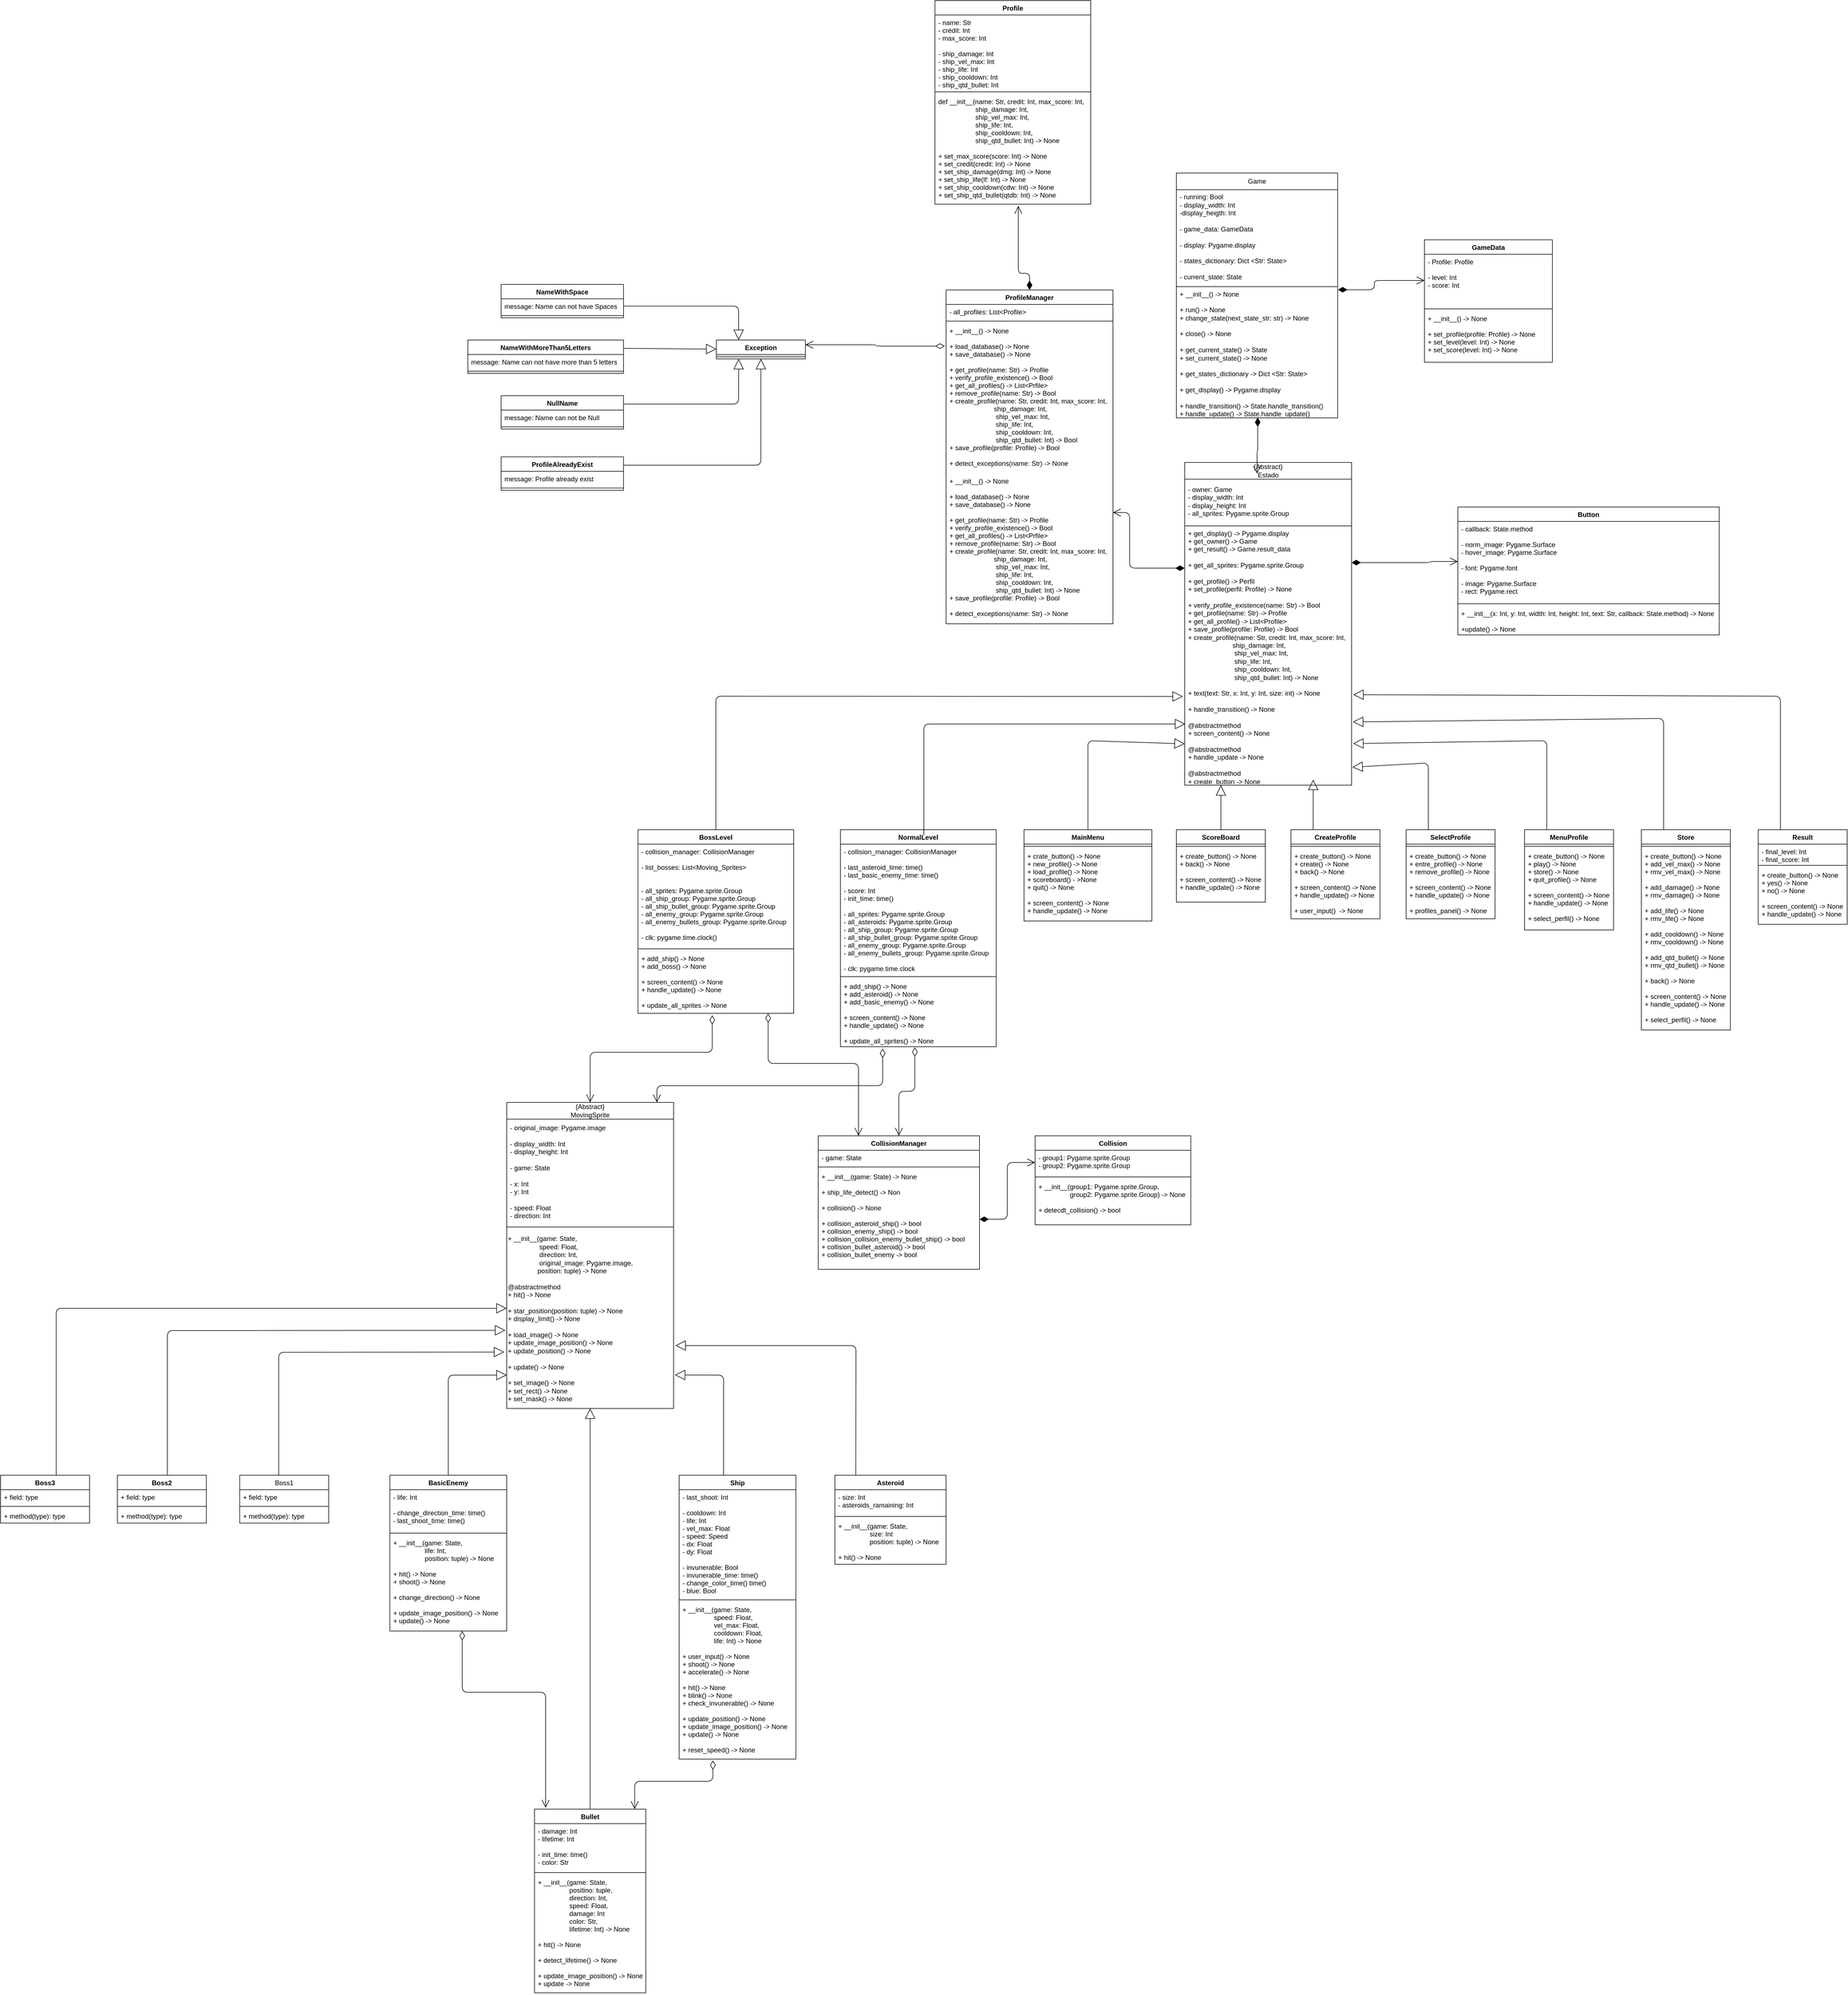 <mxfile>
    <diagram id="C5RBs43oDa-KdzZeNtuy" name="Page-1">
        <mxGraphModel dx="3932" dy="1696" grid="1" gridSize="10" guides="1" tooltips="1" connect="1" arrows="1" fold="1" page="1" pageScale="1" pageWidth="827" pageHeight="1169" math="0" shadow="0">
            <root>
                <mxCell id="WIyWlLk6GJQsqaUBKTNV-0"/>
                <mxCell id="WIyWlLk6GJQsqaUBKTNV-1" parent="WIyWlLk6GJQsqaUBKTNV-0"/>
                <mxCell id="2DEwAOAG1HW9RB5LoDHC-0" value="Game" style="swimlane;fontStyle=0;childLayout=stackLayout;horizontal=1;startSize=30;horizontalStack=0;resizeParent=1;resizeParentMax=0;resizeLast=0;collapsible=1;marginBottom=0;whiteSpace=wrap;html=1;" parent="WIyWlLk6GJQsqaUBKTNV-1" vertex="1">
                    <mxGeometry x="414" y="-540" width="290" height="440" as="geometry"/>
                </mxCell>
                <mxCell id="2DEwAOAG1HW9RB5LoDHC-1" value="- running: Bool&lt;br&gt;- display_width: Int&lt;br&gt;-display_heigth: Int&lt;br&gt;&lt;br&gt;- game_data: GameData&lt;br&gt;&lt;br&gt;- display: Pygame.display&lt;br&gt;&lt;br&gt;- states_dictionary: Dict &amp;lt;Str: State&amp;gt;&lt;br&gt;&lt;br&gt;- current_state: State" style="text;strokeColor=none;fillColor=none;align=left;verticalAlign=middle;spacingLeft=4;spacingRight=4;overflow=hidden;points=[[0,0.5],[1,0.5]];portConstraint=eastwest;rotatable=0;whiteSpace=wrap;html=1;" parent="2DEwAOAG1HW9RB5LoDHC-0" vertex="1">
                    <mxGeometry y="30" width="290" height="170" as="geometry"/>
                </mxCell>
                <mxCell id="2DEwAOAG1HW9RB5LoDHC-101" value="" style="line;strokeWidth=1;fillColor=none;align=left;verticalAlign=middle;spacingTop=-1;spacingLeft=3;spacingRight=3;rotatable=0;labelPosition=right;points=[];portConstraint=eastwest;strokeColor=inherit;" parent="2DEwAOAG1HW9RB5LoDHC-0" vertex="1">
                    <mxGeometry y="200" width="290" height="8" as="geometry"/>
                </mxCell>
                <mxCell id="2DEwAOAG1HW9RB5LoDHC-102" value="+ __init__() -&amp;gt; None&lt;br&gt;&lt;br&gt;+ run() -&amp;gt; None&lt;br&gt;+ change_state(next_state_str: str) -&amp;gt; None&lt;br&gt;&lt;br&gt;+ close() -&amp;gt; None&lt;br&gt;&lt;br&gt;+ get_current_state() -&amp;gt; State&lt;br&gt;+ set_current_state() -&amp;gt; None&lt;br&gt;&lt;br&gt;+ get_states_dictionary -&amp;gt; Dict &amp;lt;Str: State&amp;gt;&lt;br&gt;&lt;br&gt;+ get_display() -&amp;gt; Pygame.display&lt;br&gt;&lt;br&gt;+ handle_transition() -&amp;gt; State.handle_transition()&lt;br&gt;+ handle_update() -&amp;gt; State.handle_update()" style="text;strokeColor=none;fillColor=none;align=left;verticalAlign=middle;spacingLeft=4;spacingRight=4;overflow=hidden;points=[[0,0.5],[1,0.5]];portConstraint=eastwest;rotatable=0;whiteSpace=wrap;html=1;" parent="2DEwAOAG1HW9RB5LoDHC-0" vertex="1">
                    <mxGeometry y="208" width="290" height="232" as="geometry"/>
                </mxCell>
                <mxCell id="2DEwAOAG1HW9RB5LoDHC-58" value="{Abstract}&lt;br&gt;Estado" style="swimlane;fontStyle=0;childLayout=stackLayout;horizontal=1;startSize=30;horizontalStack=0;resizeParent=1;resizeParentMax=0;resizeLast=0;collapsible=1;marginBottom=0;whiteSpace=wrap;html=1;" parent="WIyWlLk6GJQsqaUBKTNV-1" vertex="1">
                    <mxGeometry x="429" y="-20" width="300" height="580" as="geometry"/>
                </mxCell>
                <mxCell id="2DEwAOAG1HW9RB5LoDHC-59" value="- owner: Game&lt;br&gt;- display_width: Int&lt;br&gt;- display_height: Int&lt;br&gt;- all_sprites: Pygame.sprite.Group" style="text;strokeColor=none;fillColor=none;align=left;verticalAlign=middle;spacingLeft=4;spacingRight=4;overflow=hidden;points=[[0,0.5],[1,0.5]];portConstraint=eastwest;rotatable=0;whiteSpace=wrap;html=1;" parent="2DEwAOAG1HW9RB5LoDHC-58" vertex="1">
                    <mxGeometry y="30" width="300" height="80" as="geometry"/>
                </mxCell>
                <mxCell id="2DEwAOAG1HW9RB5LoDHC-106" value="" style="line;strokeWidth=1;fillColor=none;align=left;verticalAlign=middle;spacingTop=-1;spacingLeft=3;spacingRight=3;rotatable=0;labelPosition=right;points=[];portConstraint=eastwest;strokeColor=inherit;" parent="2DEwAOAG1HW9RB5LoDHC-58" vertex="1">
                    <mxGeometry y="110" width="300" height="8" as="geometry"/>
                </mxCell>
                <mxCell id="2DEwAOAG1HW9RB5LoDHC-60" value="+ get_display() -&amp;gt; Pygame.display&lt;br&gt;+ get_owner() -&amp;gt; Game&lt;br&gt;+ get_result() -&amp;gt; Game.result_data&lt;br&gt;&lt;br&gt;+ get_all_sprites: Pygame.sprite.Group&lt;br&gt;&lt;br&gt;+ get_profile() -&amp;gt; Perfil&lt;br&gt;+ set_profile(perfil: Profile) -&amp;gt; None&lt;br&gt;&lt;br&gt;+ verify_profile_existence(name: Str) -&amp;gt; Bool&lt;br&gt;+ get_profile(name: Str) -&amp;gt; Profile&lt;br&gt;+ get_all_profile() -&amp;gt; List&amp;lt;Profile&amp;gt;&lt;br&gt;+ save_profile(profile: Profile) -&amp;gt; Bool&lt;br&gt;+ create_profile&lt;span style=&quot;&quot;&gt;(name: Str, credit: Int, max_score: Int,&lt;/span&gt;&lt;br style=&quot;padding: 0px; margin: 0px;&quot;&gt;&lt;span style=&quot;&quot;&gt;&amp;nbsp; &amp;nbsp; &amp;nbsp; &amp;nbsp; &amp;nbsp; &amp;nbsp; &amp;nbsp;&amp;nbsp;&amp;nbsp;&amp;nbsp;&amp;nbsp; &amp;nbsp; &amp;nbsp; &amp;nbsp; ship_damage: Int,&lt;/span&gt;&lt;br style=&quot;padding: 0px; margin: 0px;&quot;&gt;&lt;span style=&quot;&quot;&gt;&amp;nbsp;&amp;nbsp;&amp;nbsp;&amp;nbsp;&amp;nbsp;&amp;nbsp;&amp;nbsp;&amp;nbsp;&amp;nbsp;&amp;nbsp;&amp;nbsp;&amp;nbsp;&amp;nbsp;&amp;nbsp;&amp;nbsp;&amp;nbsp;&amp;nbsp;&amp;nbsp;&amp;nbsp;&amp;nbsp;&amp;nbsp;&amp;nbsp;&amp;nbsp; &amp;nbsp;ship_vel_max: Int,&lt;/span&gt;&lt;br style=&quot;padding: 0px; margin: 0px;&quot;&gt;&lt;span style=&quot;&quot;&gt;&amp;nbsp;&amp;nbsp;&amp;nbsp;&amp;nbsp;&amp;nbsp;&amp;nbsp;&amp;nbsp;&amp;nbsp;&amp;nbsp;&amp;nbsp;&amp;nbsp;&amp;nbsp;&amp;nbsp;&amp;nbsp;&amp;nbsp;&amp;nbsp;&amp;nbsp;&amp;nbsp;&amp;nbsp;&amp;nbsp;&amp;nbsp;&amp;nbsp;&amp;nbsp;&amp;nbsp; ship_life: Int,&lt;/span&gt;&lt;br style=&quot;padding: 0px; margin: 0px;&quot;&gt;&lt;span style=&quot;&quot;&gt;&amp;nbsp;&amp;nbsp;&amp;nbsp;&amp;nbsp;&amp;nbsp;&amp;nbsp;&amp;nbsp;&amp;nbsp;&amp;nbsp;&amp;nbsp;&amp;nbsp;&amp;nbsp;&amp;nbsp;&amp;nbsp;&amp;nbsp;&amp;nbsp;&amp;nbsp;&amp;nbsp;&amp;nbsp;&amp;nbsp;&amp;nbsp;&amp;nbsp;&amp;nbsp;&amp;nbsp; ship_cooldown: Int,&lt;/span&gt;&lt;br style=&quot;padding: 0px; margin: 0px;&quot;&gt;&lt;span style=&quot;&quot;&gt;&amp;nbsp;&amp;nbsp;&amp;nbsp;&amp;nbsp;&amp;nbsp;&amp;nbsp;&amp;nbsp;&amp;nbsp;&amp;nbsp;&amp;nbsp;&amp;nbsp;&amp;nbsp;&amp;nbsp;&amp;nbsp;&amp;nbsp;&amp;nbsp;&amp;nbsp;&amp;nbsp;&amp;nbsp;&amp;nbsp;&amp;nbsp;&amp;nbsp;&amp;nbsp;&amp;nbsp; ship_qtd_bullet: Int) -&amp;gt; None&lt;/span&gt;&lt;br style=&quot;padding: 0px; margin: 0px;&quot;&gt;&lt;br&gt;+ text(text: Str, x: Int, y: Int, size: int) -&amp;gt; None&lt;br&gt;&lt;br&gt;+ handle_transition() -&amp;gt; None&lt;br&gt;&lt;br&gt;@abstractmethod&lt;br&gt;+ screen_content() -&amp;gt; None&lt;br&gt;&lt;br&gt;@abstractmethod&lt;br&gt;+ handle_update -&amp;gt; None&lt;br&gt;&lt;br&gt;@abstractmethod&lt;br&gt;+ create_button -&amp;gt; None" style="text;strokeColor=none;fillColor=none;align=left;verticalAlign=middle;spacingLeft=4;spacingRight=4;overflow=hidden;points=[[0,0.5],[1,0.5]];portConstraint=eastwest;rotatable=0;whiteSpace=wrap;html=1;" parent="2DEwAOAG1HW9RB5LoDHC-58" vertex="1">
                    <mxGeometry y="118" width="300" height="462" as="geometry"/>
                </mxCell>
                <mxCell id="1" value="" style="endArrow=open;html=1;endSize=12;startArrow=diamondThin;startSize=14;startFill=1;edgeStyle=orthogonalEdgeStyle;align=left;verticalAlign=bottom;exitX=0.504;exitY=0.997;exitDx=0;exitDy=0;exitPerimeter=0;" parent="WIyWlLk6GJQsqaUBKTNV-1" source="2DEwAOAG1HW9RB5LoDHC-102" edge="1">
                    <mxGeometry x="-1" y="3" relative="1" as="geometry">
                        <mxPoint x="470" y="80" as="sourcePoint"/>
                        <mxPoint x="559" as="targetPoint"/>
                        <Array as="points">
                            <mxPoint x="560" y="-40"/>
                            <mxPoint x="559" y="-40"/>
                        </Array>
                    </mxGeometry>
                </mxCell>
                <mxCell id="2" value="Button" style="swimlane;fontStyle=1;align=center;verticalAlign=top;childLayout=stackLayout;horizontal=1;startSize=26;horizontalStack=0;resizeParent=1;resizeParentMax=0;resizeLast=0;collapsible=1;marginBottom=0;" parent="WIyWlLk6GJQsqaUBKTNV-1" vertex="1">
                    <mxGeometry x="920" y="60" width="470" height="230" as="geometry"/>
                </mxCell>
                <mxCell id="3" value="- callback: State.method&#10;&#10;- norm_image: Pygame.Surface&#10;- hover_image: Pygame.Surface&#10;&#10;- font: Pygame.font&#10;&#10;- image: Pygame.Surface&#10;- rect: Pygame.rect" style="text;strokeColor=none;fillColor=none;align=left;verticalAlign=top;spacingLeft=4;spacingRight=4;overflow=hidden;rotatable=0;points=[[0,0.5],[1,0.5]];portConstraint=eastwest;" parent="2" vertex="1">
                    <mxGeometry y="26" width="470" height="144" as="geometry"/>
                </mxCell>
                <mxCell id="4" value="" style="line;strokeWidth=1;fillColor=none;align=left;verticalAlign=middle;spacingTop=-1;spacingLeft=3;spacingRight=3;rotatable=0;labelPosition=right;points=[];portConstraint=eastwest;strokeColor=inherit;" parent="2" vertex="1">
                    <mxGeometry y="170" width="470" height="8" as="geometry"/>
                </mxCell>
                <mxCell id="5" value="+ __init__(x: Int, y: Int, width: Int, height: Int, text: Str, callback: State.method) -&gt; None&#10;&#10;+update() -&gt; None" style="text;strokeColor=none;fillColor=none;align=left;verticalAlign=top;spacingLeft=4;spacingRight=4;overflow=hidden;rotatable=0;points=[[0,0.5],[1,0.5]];portConstraint=eastwest;" parent="2" vertex="1">
                    <mxGeometry y="178" width="470" height="52" as="geometry"/>
                </mxCell>
                <mxCell id="6" value="" style="endArrow=open;html=1;endSize=12;startArrow=diamondThin;startSize=14;startFill=1;edgeStyle=orthogonalEdgeStyle;align=left;verticalAlign=bottom;" parent="WIyWlLk6GJQsqaUBKTNV-1" source="2DEwAOAG1HW9RB5LoDHC-60" target="3" edge="1">
                    <mxGeometry x="-1" y="3" relative="1" as="geometry">
                        <mxPoint x="570.16" y="-90.696" as="sourcePoint"/>
                        <mxPoint x="569" y="10.0" as="targetPoint"/>
                        <Array as="points">
                            <mxPoint x="870" y="160"/>
                            <mxPoint x="870" y="158"/>
                        </Array>
                    </mxGeometry>
                </mxCell>
                <mxCell id="7" value="Profile" style="swimlane;fontStyle=1;align=center;verticalAlign=top;childLayout=stackLayout;horizontal=1;startSize=26;horizontalStack=0;resizeParent=1;resizeParentMax=0;resizeLast=0;collapsible=1;marginBottom=0;" parent="WIyWlLk6GJQsqaUBKTNV-1" vertex="1">
                    <mxGeometry x="-20" y="-850" width="280" height="366" as="geometry"/>
                </mxCell>
                <mxCell id="8" value="- name: Str&#10;- crédit: Int&#10;- max_score: Int&#10;&#10;- ship_damage: Int&#10;- ship_vel_max: Int&#10;- ship_life: Int&#10;- ship_cooldown: Int&#10;- ship_qtd_bullet: Int" style="text;strokeColor=none;fillColor=none;align=left;verticalAlign=top;spacingLeft=4;spacingRight=4;overflow=hidden;rotatable=0;points=[[0,0.5],[1,0.5]];portConstraint=eastwest;" parent="7" vertex="1">
                    <mxGeometry y="26" width="280" height="134" as="geometry"/>
                </mxCell>
                <mxCell id="9" value="" style="line;strokeWidth=1;fillColor=none;align=left;verticalAlign=middle;spacingTop=-1;spacingLeft=3;spacingRight=3;rotatable=0;labelPosition=right;points=[];portConstraint=eastwest;strokeColor=inherit;" parent="7" vertex="1">
                    <mxGeometry y="160" width="280" height="8" as="geometry"/>
                </mxCell>
                <mxCell id="10" value="def __init__(name: Str, credit: Int, max_score: Int,&#10;                    ship_damage: Int,&#10;                    ship_vel_max: Int,&#10;                    ship_life: Int,&#10;                    ship_cooldown: Int,&#10;                    ship_qtd_bullet: Int) -&gt; None&#10;&#10;+ set_max_score(score: Int) -&gt; None&#10;+ set_credit(credit: Int) -&gt; None&#10;+ set_ship_damage(dmg: Int) -&gt; None&#10;+ set_ship_life(lf: Int) -&gt; None&#10;+ set_ship_cooldown(cdw: Int) -&gt; None&#10;+ set_ship_qtd_bullet(qtdb: Int) -&gt; None" style="text;strokeColor=none;fillColor=none;align=left;verticalAlign=top;spacingLeft=4;spacingRight=4;overflow=hidden;rotatable=0;points=[[0,0.5],[1,0.5]];portConstraint=eastwest;" parent="7" vertex="1">
                    <mxGeometry y="168" width="280" height="198" as="geometry"/>
                </mxCell>
                <mxCell id="11" value="ProfileManager" style="swimlane;fontStyle=1;align=center;verticalAlign=top;childLayout=stackLayout;horizontal=1;startSize=26;horizontalStack=0;resizeParent=1;resizeParentMax=0;resizeLast=0;collapsible=1;marginBottom=0;" parent="WIyWlLk6GJQsqaUBKTNV-1" vertex="1">
                    <mxGeometry y="-330" width="300" height="600" as="geometry"/>
                </mxCell>
                <mxCell id="12" value="- all_profiles: List&lt;Profile&gt;&#10;" style="text;strokeColor=none;fillColor=none;align=left;verticalAlign=top;spacingLeft=4;spacingRight=4;overflow=hidden;rotatable=0;points=[[0,0.5],[1,0.5]];portConstraint=eastwest;" parent="11" vertex="1">
                    <mxGeometry y="26" width="300" height="26" as="geometry"/>
                </mxCell>
                <mxCell id="13" value="" style="line;strokeWidth=1;fillColor=none;align=left;verticalAlign=middle;spacingTop=-1;spacingLeft=3;spacingRight=3;rotatable=0;labelPosition=right;points=[];portConstraint=eastwest;strokeColor=inherit;" parent="11" vertex="1">
                    <mxGeometry y="52" width="300" height="8" as="geometry"/>
                </mxCell>
                <mxCell id="14" value="+ __init__() -&gt; None&#10;&#10;+ load_database() -&gt; None&#10;+ save_database() -&gt; None&#10;&#10;+ get_profile(name: Str) -&gt; Profile&#10;+ verify_profile_existence() -&gt; Bool&#10;+ get_all_profiles() -&gt; List&lt;Prfile&gt;&#10;+ remove_profile(name: Str) -&gt; Bool&#10;+ create_profile(name: Str, credit: Int, max_score: Int,&#10;                          ship_damage: Int,&#10;                          ship_vel_max: Int,&#10;                          ship_life: Int,&#10;                          ship_cooldown: Int,&#10;                          ship_qtd_bullet: Int) -&gt; Bool&#10;+ save_profile(profile: Profile) -&gt; Bool&#10;&#10;+ detect_exceptions(name: Str) -&gt; None" style="text;strokeColor=none;fillColor=none;align=left;verticalAlign=top;spacingLeft=4;spacingRight=4;overflow=hidden;rotatable=0;points=[[0,0.5],[1,0.5]];portConstraint=eastwest;" parent="11" vertex="1">
                    <mxGeometry y="60" width="300" height="270" as="geometry"/>
                </mxCell>
                <mxCell id="162" value="+ __init__() -&gt; None&#10;&#10;+ load_database() -&gt; None&#10;+ save_database() -&gt; None&#10;&#10;+ get_profile(name: Str) -&gt; Profile&#10;+ verify_profile_existence() -&gt; Bool&#10;+ get_all_profiles() -&gt; List&lt;Prfile&gt;&#10;+ remove_profile(name: Str) -&gt; Bool&#10;+ create_profile(name: Str, credit: Int, max_score: Int,&#10;                          ship_damage: Int,&#10;                          ship_vel_max: Int,&#10;                          ship_life: Int,&#10;                          ship_cooldown: Int,&#10;                          ship_qtd_bullet: Int) -&gt; None&#10;+ save_profile(profile: Profile) -&gt; Bool&#10;&#10;+ detect_exceptions(name: Str) -&gt; None" style="text;strokeColor=none;fillColor=none;align=left;verticalAlign=top;spacingLeft=4;spacingRight=4;overflow=hidden;rotatable=0;points=[[0,0.5],[1,0.5]];portConstraint=eastwest;" vertex="1" parent="11">
                    <mxGeometry y="330" width="300" height="270" as="geometry"/>
                </mxCell>
                <mxCell id="15" value="" style="endArrow=open;html=1;endSize=12;startArrow=diamondThin;startSize=14;startFill=1;edgeStyle=orthogonalEdgeStyle;align=left;verticalAlign=bottom;" parent="WIyWlLk6GJQsqaUBKTNV-1" source="2DEwAOAG1HW9RB5LoDHC-60" target="162" edge="1">
                    <mxGeometry x="-1" y="3" relative="1" as="geometry">
                        <mxPoint x="390" y="170" as="sourcePoint"/>
                        <mxPoint x="930" y="168.0" as="targetPoint"/>
                        <Array as="points">
                            <mxPoint x="330" y="170"/>
                            <mxPoint x="330" y="70"/>
                        </Array>
                    </mxGeometry>
                </mxCell>
                <mxCell id="16" value="" style="endArrow=open;html=1;endSize=12;startArrow=diamondThin;startSize=14;startFill=1;edgeStyle=orthogonalEdgeStyle;align=left;verticalAlign=bottom;entryX=0.535;entryY=1.015;entryDx=0;entryDy=0;exitX=0.5;exitY=0;exitDx=0;exitDy=0;entryPerimeter=0;" parent="WIyWlLk6GJQsqaUBKTNV-1" source="11" target="10" edge="1">
                    <mxGeometry x="-1" y="3" relative="1" as="geometry">
                        <mxPoint x="439" y="180.091" as="sourcePoint"/>
                        <mxPoint x="280" y="180" as="targetPoint"/>
                        <Array as="points">
                            <mxPoint x="150" y="-360"/>
                            <mxPoint x="130" y="-360"/>
                        </Array>
                    </mxGeometry>
                </mxCell>
                <mxCell id="17" value="MainMenu" style="swimlane;fontStyle=1;align=center;verticalAlign=top;childLayout=stackLayout;horizontal=1;startSize=26;horizontalStack=0;resizeParent=1;resizeParentMax=0;resizeLast=0;collapsible=1;marginBottom=0;" parent="WIyWlLk6GJQsqaUBKTNV-1" vertex="1">
                    <mxGeometry x="140" y="640" width="230" height="164" as="geometry"/>
                </mxCell>
                <mxCell id="19" value="" style="line;strokeWidth=1;fillColor=none;align=left;verticalAlign=middle;spacingTop=-1;spacingLeft=3;spacingRight=3;rotatable=0;labelPosition=right;points=[];portConstraint=eastwest;strokeColor=inherit;" parent="17" vertex="1">
                    <mxGeometry y="26" width="230" height="8" as="geometry"/>
                </mxCell>
                <mxCell id="20" value="+ crate_button() -&gt; None&#10;+ new_profile() -&gt; None&#10;+ load_profile() -&gt; None&#10;+ scoreboard() - &gt;None&#10;+ quit() -&gt; None&#10;&#10;+ screen_content() -&gt; None&#10;+ handle_update() -&gt; None" style="text;strokeColor=none;fillColor=none;align=left;verticalAlign=top;spacingLeft=4;spacingRight=4;overflow=hidden;rotatable=0;points=[[0,0.5],[1,0.5]];portConstraint=eastwest;" parent="17" vertex="1">
                    <mxGeometry y="34" width="230" height="130" as="geometry"/>
                </mxCell>
                <mxCell id="21" value="ScoreBoard" style="swimlane;fontStyle=1;align=center;verticalAlign=top;childLayout=stackLayout;horizontal=1;startSize=26;horizontalStack=0;resizeParent=1;resizeParentMax=0;resizeLast=0;collapsible=1;marginBottom=0;" parent="WIyWlLk6GJQsqaUBKTNV-1" vertex="1">
                    <mxGeometry x="414" y="640" width="160" height="130" as="geometry"/>
                </mxCell>
                <mxCell id="23" value="" style="line;strokeWidth=1;fillColor=none;align=left;verticalAlign=middle;spacingTop=-1;spacingLeft=3;spacingRight=3;rotatable=0;labelPosition=right;points=[];portConstraint=eastwest;strokeColor=inherit;" parent="21" vertex="1">
                    <mxGeometry y="26" width="160" height="8" as="geometry"/>
                </mxCell>
                <mxCell id="24" value="+ create_button() -&gt; None&#10;+ back() -&gt; None&#10;&#10;+ screen_content() -&gt; None&#10;+ handle_update() -&gt; None" style="text;strokeColor=none;fillColor=none;align=left;verticalAlign=top;spacingLeft=4;spacingRight=4;overflow=hidden;rotatable=0;points=[[0,0.5],[1,0.5]];portConstraint=eastwest;" parent="21" vertex="1">
                    <mxGeometry y="34" width="160" height="96" as="geometry"/>
                </mxCell>
                <mxCell id="25" value="CreateProfile" style="swimlane;fontStyle=1;align=center;verticalAlign=top;childLayout=stackLayout;horizontal=1;startSize=26;horizontalStack=0;resizeParent=1;resizeParentMax=0;resizeLast=0;collapsible=1;marginBottom=0;" parent="WIyWlLk6GJQsqaUBKTNV-1" vertex="1">
                    <mxGeometry x="620" y="640" width="160" height="160" as="geometry"/>
                </mxCell>
                <mxCell id="27" value="" style="line;strokeWidth=1;fillColor=none;align=left;verticalAlign=middle;spacingTop=-1;spacingLeft=3;spacingRight=3;rotatable=0;labelPosition=right;points=[];portConstraint=eastwest;strokeColor=inherit;" parent="25" vertex="1">
                    <mxGeometry y="26" width="160" height="8" as="geometry"/>
                </mxCell>
                <mxCell id="28" value="+ create_button() -&gt; None&#10;+ create() -&gt; None&#10;+ back() -&gt; None&#10;&#10;+ screen_content() -&gt; None&#10;+ handle_update() -&gt; None&#10;&#10;+ user_input()  -&gt; None" style="text;strokeColor=none;fillColor=none;align=left;verticalAlign=top;spacingLeft=4;spacingRight=4;overflow=hidden;rotatable=0;points=[[0,0.5],[1,0.5]];portConstraint=eastwest;" parent="25" vertex="1">
                    <mxGeometry y="34" width="160" height="126" as="geometry"/>
                </mxCell>
                <mxCell id="29" value="SelectProfile" style="swimlane;fontStyle=1;align=center;verticalAlign=top;childLayout=stackLayout;horizontal=1;startSize=26;horizontalStack=0;resizeParent=1;resizeParentMax=0;resizeLast=0;collapsible=1;marginBottom=0;" parent="WIyWlLk6GJQsqaUBKTNV-1" vertex="1">
                    <mxGeometry x="827" y="640" width="160" height="160" as="geometry"/>
                </mxCell>
                <mxCell id="31" value="" style="line;strokeWidth=1;fillColor=none;align=left;verticalAlign=middle;spacingTop=-1;spacingLeft=3;spacingRight=3;rotatable=0;labelPosition=right;points=[];portConstraint=eastwest;strokeColor=inherit;" parent="29" vertex="1">
                    <mxGeometry y="26" width="160" height="8" as="geometry"/>
                </mxCell>
                <mxCell id="32" value="+ create_button() -&gt; None&#10;+ entre_profile() -&gt; None&#10;+ remove_profile() -&gt; None&#10;&#10;+ screen_content() -&gt; None&#10;+ handle_update() -&gt; None&#10;&#10;+ profiles_panel() -&gt; None" style="text;strokeColor=none;fillColor=none;align=left;verticalAlign=top;spacingLeft=4;spacingRight=4;overflow=hidden;rotatable=0;points=[[0,0.5],[1,0.5]];portConstraint=eastwest;" parent="29" vertex="1">
                    <mxGeometry y="34" width="160" height="126" as="geometry"/>
                </mxCell>
                <mxCell id="33" value="MenuProfile" style="swimlane;fontStyle=1;align=center;verticalAlign=top;childLayout=stackLayout;horizontal=1;startSize=26;horizontalStack=0;resizeParent=1;resizeParentMax=0;resizeLast=0;collapsible=1;marginBottom=0;" parent="WIyWlLk6GJQsqaUBKTNV-1" vertex="1">
                    <mxGeometry x="1040" y="640" width="160" height="180" as="geometry"/>
                </mxCell>
                <mxCell id="34" value="" style="line;strokeWidth=1;fillColor=none;align=left;verticalAlign=middle;spacingTop=-1;spacingLeft=3;spacingRight=3;rotatable=0;labelPosition=right;points=[];portConstraint=eastwest;strokeColor=inherit;" parent="33" vertex="1">
                    <mxGeometry y="26" width="160" height="8" as="geometry"/>
                </mxCell>
                <mxCell id="35" value="+ create_button() -&gt; None&#10;+ play() -&gt; None&#10;+ store() -&gt; None&#10;+ quit_profile() -&gt; None&#10;&#10;+ screen_content() -&gt; None&#10;+ handle_update() -&gt; None&#10;&#10;+ select_perfil() -&gt; None" style="text;strokeColor=none;fillColor=none;align=left;verticalAlign=top;spacingLeft=4;spacingRight=4;overflow=hidden;rotatable=0;points=[[0,0.5],[1,0.5]];portConstraint=eastwest;" parent="33" vertex="1">
                    <mxGeometry y="34" width="160" height="146" as="geometry"/>
                </mxCell>
                <mxCell id="36" value="GameData" style="swimlane;fontStyle=1;align=center;verticalAlign=top;childLayout=stackLayout;horizontal=1;startSize=26;horizontalStack=0;resizeParent=1;resizeParentMax=0;resizeLast=0;collapsible=1;marginBottom=0;" parent="WIyWlLk6GJQsqaUBKTNV-1" vertex="1">
                    <mxGeometry x="860" y="-420" width="230" height="220" as="geometry"/>
                </mxCell>
                <mxCell id="37" value="- Profile: Profile&#10;&#10;- level: Int&#10;- score: Int&#10;" style="text;strokeColor=none;fillColor=none;align=left;verticalAlign=top;spacingLeft=4;spacingRight=4;overflow=hidden;rotatable=0;points=[[0,0.5],[1,0.5]];portConstraint=eastwest;" parent="36" vertex="1">
                    <mxGeometry y="26" width="230" height="94" as="geometry"/>
                </mxCell>
                <mxCell id="38" value="" style="line;strokeWidth=1;fillColor=none;align=left;verticalAlign=middle;spacingTop=-1;spacingLeft=3;spacingRight=3;rotatable=0;labelPosition=right;points=[];portConstraint=eastwest;strokeColor=inherit;" parent="36" vertex="1">
                    <mxGeometry y="120" width="230" height="8" as="geometry"/>
                </mxCell>
                <mxCell id="39" value="+ __init__() -&gt; None&#10;&#10;+ set_profile(profile: Profile) -&gt; None&#10;+ set_level(level: Int) -&gt; None&#10;+ set_score(level: Int) -&gt; None" style="text;strokeColor=none;fillColor=none;align=left;verticalAlign=top;spacingLeft=4;spacingRight=4;overflow=hidden;rotatable=0;points=[[0,0.5],[1,0.5]];portConstraint=eastwest;" parent="36" vertex="1">
                    <mxGeometry y="128" width="230" height="92" as="geometry"/>
                </mxCell>
                <mxCell id="40" value="" style="endArrow=open;html=1;endSize=12;startArrow=diamondThin;startSize=14;startFill=1;edgeStyle=orthogonalEdgeStyle;align=left;verticalAlign=bottom;exitX=1.002;exitY=0.007;exitDx=0;exitDy=0;exitPerimeter=0;" parent="WIyWlLk6GJQsqaUBKTNV-1" source="2DEwAOAG1HW9RB5LoDHC-102" target="37" edge="1">
                    <mxGeometry x="-1" y="3" relative="1" as="geometry">
                        <mxPoint x="720" y="-330" as="sourcePoint"/>
                        <mxPoint x="569" y="10" as="targetPoint"/>
                        <Array as="points">
                            <mxPoint x="770" y="-330"/>
                            <mxPoint x="770" y="-347"/>
                        </Array>
                    </mxGeometry>
                </mxCell>
                <mxCell id="45" value="Store" style="swimlane;fontStyle=1;align=center;verticalAlign=top;childLayout=stackLayout;horizontal=1;startSize=26;horizontalStack=0;resizeParent=1;resizeParentMax=0;resizeLast=0;collapsible=1;marginBottom=0;" parent="WIyWlLk6GJQsqaUBKTNV-1" vertex="1">
                    <mxGeometry x="1250" y="640" width="160" height="360" as="geometry"/>
                </mxCell>
                <mxCell id="46" value="" style="line;strokeWidth=1;fillColor=none;align=left;verticalAlign=middle;spacingTop=-1;spacingLeft=3;spacingRight=3;rotatable=0;labelPosition=right;points=[];portConstraint=eastwest;strokeColor=inherit;" parent="45" vertex="1">
                    <mxGeometry y="26" width="160" height="8" as="geometry"/>
                </mxCell>
                <mxCell id="47" value="+ create_button() -&gt; None&#10;+ add_vel_max() -&gt; None&#10;+ rmv_vel_max() -&gt; None&#10;&#10;+ add_damage() -&gt; None&#10;+ rmv_damage() -&gt; None&#10;&#10;+ add_life() -&gt; None&#10;+ rmv_life() -&gt; None&#10;&#10;+ add_cooldown() -&gt; None&#10;+ rmv_cooldown() -&gt; None&#10;&#10;+ add_qtd_bullet() -&gt; None&#10;+ rmv_qtd_bullet() -&gt; None&#10;&#10;+ back() -&gt; None&#10;&#10;+ screen_content() -&gt; None&#10;+ handle_update() -&gt; None&#10;&#10;+ select_perfil() -&gt; None" style="text;strokeColor=none;fillColor=none;align=left;verticalAlign=top;spacingLeft=4;spacingRight=4;overflow=hidden;rotatable=0;points=[[0,0.5],[1,0.5]];portConstraint=eastwest;" parent="45" vertex="1">
                    <mxGeometry y="34" width="160" height="326" as="geometry"/>
                </mxCell>
                <mxCell id="48" value="BossLevel" style="swimlane;fontStyle=1;align=center;verticalAlign=top;childLayout=stackLayout;horizontal=1;startSize=26;horizontalStack=0;resizeParent=1;resizeParentMax=0;resizeLast=0;collapsible=1;marginBottom=0;" parent="WIyWlLk6GJQsqaUBKTNV-1" vertex="1">
                    <mxGeometry x="-554" y="640" width="280" height="330" as="geometry"/>
                </mxCell>
                <mxCell id="49" value="- collision_manager: CollisionManager&#10;&#10;- list_bosses: List&lt;Moving_Sprites&gt;&#10;&#10;&#10;- all_sprites: Pygame.sprite.Group&#10;- all_ship_group: Pygame.sprite.Group&#10;- all_ship_bullet_group: Pygame.sprite.Group&#10;- all_enemy_group: Pygame.sprite.Group&#10;- all_enemy_bullets_group: Pygame.sprite.Group&#10;&#10;- clk: pygame.time.clock()" style="text;strokeColor=none;fillColor=none;align=left;verticalAlign=top;spacingLeft=4;spacingRight=4;overflow=hidden;rotatable=0;points=[[0,0.5],[1,0.5]];portConstraint=eastwest;" parent="48" vertex="1">
                    <mxGeometry y="26" width="280" height="184" as="geometry"/>
                </mxCell>
                <mxCell id="50" value="" style="line;strokeWidth=1;fillColor=none;align=left;verticalAlign=middle;spacingTop=-1;spacingLeft=3;spacingRight=3;rotatable=0;labelPosition=right;points=[];portConstraint=eastwest;strokeColor=inherit;" parent="48" vertex="1">
                    <mxGeometry y="210" width="280" height="8" as="geometry"/>
                </mxCell>
                <mxCell id="51" value="+ add_ship() -&gt; None&#10;+ add_boss() -&gt; None&#10;&#10;+ screen_content() -&gt; None&#10;+ handle_update() -&gt; None&#10;&#10;+ update_all_sprites -&gt; None" style="text;strokeColor=none;fillColor=none;align=left;verticalAlign=top;spacingLeft=4;spacingRight=4;overflow=hidden;rotatable=0;points=[[0,0.5],[1,0.5]];portConstraint=eastwest;" parent="48" vertex="1">
                    <mxGeometry y="218" width="280" height="112" as="geometry"/>
                </mxCell>
                <mxCell id="52" value="NormalLevel" style="swimlane;fontStyle=1;align=center;verticalAlign=top;childLayout=stackLayout;horizontal=1;startSize=26;horizontalStack=0;resizeParent=1;resizeParentMax=0;resizeLast=0;collapsible=1;marginBottom=0;" parent="WIyWlLk6GJQsqaUBKTNV-1" vertex="1">
                    <mxGeometry x="-190" y="640" width="280" height="390" as="geometry"/>
                </mxCell>
                <mxCell id="53" value="- collision_manager: CollisionManager&#10;&#10;- last_asteroid_time: time()&#10;- last_basic_enemy_time: time()&#10;&#10;- score: Int&#10;- init_time: time()&#10;&#10;- all_sprites: Pygame.sprite.Group&#10;- all_asteroids: Pygame.sprite.Group&#10;- all_ship_group: Pygame.sprite.Group&#10;- all_ship_bullet_group: Pygame.sprite.Group&#10;- all_enemy_group: Pygame.sprite.Group&#10;- all_enemy_bullets_group: Pygame.sprite.Group&#10;&#10;- clk: pygame.time.clock" style="text;strokeColor=none;fillColor=none;align=left;verticalAlign=top;spacingLeft=4;spacingRight=4;overflow=hidden;rotatable=0;points=[[0,0.5],[1,0.5]];portConstraint=eastwest;" parent="52" vertex="1">
                    <mxGeometry y="26" width="280" height="234" as="geometry"/>
                </mxCell>
                <mxCell id="54" value="" style="line;strokeWidth=1;fillColor=none;align=left;verticalAlign=middle;spacingTop=-1;spacingLeft=3;spacingRight=3;rotatable=0;labelPosition=right;points=[];portConstraint=eastwest;strokeColor=inherit;" parent="52" vertex="1">
                    <mxGeometry y="260" width="280" height="8" as="geometry"/>
                </mxCell>
                <mxCell id="55" value="+ add_ship() -&gt; None&#10;+ add_asteroid() -&gt; None&#10;+ add_basic_enemy() -&gt; None&#10;&#10;+ screen_content() -&gt; None&#10;+ handle_update() -&gt; None&#10;&#10;+ update_all_sprites() -&gt; None" style="text;strokeColor=none;fillColor=none;align=left;verticalAlign=top;spacingLeft=4;spacingRight=4;overflow=hidden;rotatable=0;points=[[0,0.5],[1,0.5]];portConstraint=eastwest;" parent="52" vertex="1">
                    <mxGeometry y="268" width="280" height="122" as="geometry"/>
                </mxCell>
                <mxCell id="56" value="Result" style="swimlane;fontStyle=1;align=center;verticalAlign=top;childLayout=stackLayout;horizontal=1;startSize=26;horizontalStack=0;resizeParent=1;resizeParentMax=0;resizeLast=0;collapsible=1;marginBottom=0;" parent="WIyWlLk6GJQsqaUBKTNV-1" vertex="1">
                    <mxGeometry x="1460" y="640" width="160" height="170" as="geometry"/>
                </mxCell>
                <mxCell id="57" value="- final_level: Int&#10;- final_score: Int" style="text;strokeColor=none;fillColor=none;align=left;verticalAlign=top;spacingLeft=4;spacingRight=4;overflow=hidden;rotatable=0;points=[[0,0.5],[1,0.5]];portConstraint=eastwest;" parent="56" vertex="1">
                    <mxGeometry y="26" width="160" height="34" as="geometry"/>
                </mxCell>
                <mxCell id="58" value="" style="line;strokeWidth=1;fillColor=none;align=left;verticalAlign=middle;spacingTop=-1;spacingLeft=3;spacingRight=3;rotatable=0;labelPosition=right;points=[];portConstraint=eastwest;strokeColor=inherit;" parent="56" vertex="1">
                    <mxGeometry y="60" width="160" height="8" as="geometry"/>
                </mxCell>
                <mxCell id="59" value="+ create_button() -&gt; None&#10;+ yes() -&gt; None&#10;+ no() -&gt; None&#10;&#10;+ screen_content() -&gt; None&#10;+ handle_update() -&gt; None" style="text;strokeColor=none;fillColor=none;align=left;verticalAlign=top;spacingLeft=4;spacingRight=4;overflow=hidden;rotatable=0;points=[[0,0.5],[1,0.5]];portConstraint=eastwest;" parent="56" vertex="1">
                    <mxGeometry y="68" width="160" height="102" as="geometry"/>
                </mxCell>
                <mxCell id="60" value="" style="endArrow=block;endSize=16;endFill=0;html=1;exitX=0.5;exitY=0;exitDx=0;exitDy=0;entryX=0.217;entryY=1;entryDx=0;entryDy=0;entryPerimeter=0;" parent="WIyWlLk6GJQsqaUBKTNV-1" source="21" target="2DEwAOAG1HW9RB5LoDHC-60" edge="1">
                    <mxGeometry width="160" relative="1" as="geometry">
                        <mxPoint x="479" y="610" as="sourcePoint"/>
                        <mxPoint x="639" y="610" as="targetPoint"/>
                    </mxGeometry>
                </mxCell>
                <mxCell id="61" value="" style="endArrow=block;endSize=16;endFill=0;html=1;exitX=0.5;exitY=0;exitDx=0;exitDy=0;entryX=0.217;entryY=1;entryDx=0;entryDy=0;entryPerimeter=0;" parent="WIyWlLk6GJQsqaUBKTNV-1" edge="1">
                    <mxGeometry width="160" relative="1" as="geometry">
                        <mxPoint x="660.0" y="640" as="sourcePoint"/>
                        <mxPoint x="660.1" y="550" as="targetPoint"/>
                    </mxGeometry>
                </mxCell>
                <mxCell id="62" value="" style="endArrow=block;endSize=16;endFill=0;html=1;entryX=0;entryY=0.839;entryDx=0;entryDy=0;entryPerimeter=0;exitX=0.5;exitY=0;exitDx=0;exitDy=0;" parent="WIyWlLk6GJQsqaUBKTNV-1" source="17" target="2DEwAOAG1HW9RB5LoDHC-60" edge="1">
                    <mxGeometry width="160" relative="1" as="geometry">
                        <mxPoint x="270" y="620" as="sourcePoint"/>
                        <mxPoint x="270.1" y="550" as="targetPoint"/>
                        <Array as="points">
                            <mxPoint x="255" y="480"/>
                        </Array>
                    </mxGeometry>
                </mxCell>
                <mxCell id="63" value="" style="endArrow=block;endSize=16;endFill=0;html=1;exitX=0.25;exitY=0;exitDx=0;exitDy=0;entryX=1.005;entryY=0.93;entryDx=0;entryDy=0;entryPerimeter=0;" parent="WIyWlLk6GJQsqaUBKTNV-1" source="29" target="2DEwAOAG1HW9RB5LoDHC-60" edge="1">
                    <mxGeometry width="160" relative="1" as="geometry">
                        <mxPoint x="870" y="630" as="sourcePoint"/>
                        <mxPoint x="870.1" y="540" as="targetPoint"/>
                        <Array as="points">
                            <mxPoint x="867" y="520"/>
                        </Array>
                    </mxGeometry>
                </mxCell>
                <mxCell id="64" value="" style="endArrow=block;endSize=16;endFill=0;html=1;exitX=0.25;exitY=0;exitDx=0;exitDy=0;entryX=1.009;entryY=0.838;entryDx=0;entryDy=0;entryPerimeter=0;" parent="WIyWlLk6GJQsqaUBKTNV-1" source="33" target="2DEwAOAG1HW9RB5LoDHC-60" edge="1">
                    <mxGeometry width="160" relative="1" as="geometry">
                        <mxPoint x="1076.5" y="630.24" as="sourcePoint"/>
                        <mxPoint x="940" y="510.0" as="targetPoint"/>
                        <Array as="points">
                            <mxPoint x="1080" y="480"/>
                        </Array>
                    </mxGeometry>
                </mxCell>
                <mxCell id="65" value="" style="endArrow=block;endSize=16;endFill=0;html=1;exitX=0.25;exitY=0;exitDx=0;exitDy=0;entryX=1.008;entryY=0.754;entryDx=0;entryDy=0;entryPerimeter=0;" parent="WIyWlLk6GJQsqaUBKTNV-1" source="45" target="2DEwAOAG1HW9RB5LoDHC-60" edge="1">
                    <mxGeometry width="160" relative="1" as="geometry">
                        <mxPoint x="1298.3" y="630" as="sourcePoint"/>
                        <mxPoint x="750" y="440" as="targetPoint"/>
                        <Array as="points">
                            <mxPoint x="1290" y="440"/>
                        </Array>
                    </mxGeometry>
                </mxCell>
                <mxCell id="67" value="" style="endArrow=block;endSize=16;endFill=0;html=1;exitX=0.25;exitY=0;exitDx=0;exitDy=0;entryX=1.01;entryY=0.648;entryDx=0;entryDy=0;entryPerimeter=0;" parent="WIyWlLk6GJQsqaUBKTNV-1" source="56" target="2DEwAOAG1HW9RB5LoDHC-60" edge="1">
                    <mxGeometry width="160" relative="1" as="geometry">
                        <mxPoint x="1488.6" y="630" as="sourcePoint"/>
                        <mxPoint x="930.0" y="433.728" as="targetPoint"/>
                        <Array as="points">
                            <mxPoint x="1500" y="400"/>
                        </Array>
                    </mxGeometry>
                </mxCell>
                <mxCell id="70" value="" style="endArrow=block;endSize=16;endFill=0;html=1;exitX=0.5;exitY=0;exitDx=0;exitDy=0;" parent="WIyWlLk6GJQsqaUBKTNV-1" edge="1">
                    <mxGeometry width="160" relative="1" as="geometry">
                        <mxPoint x="-40" y="650" as="sourcePoint"/>
                        <mxPoint x="430" y="450" as="targetPoint"/>
                        <Array as="points">
                            <mxPoint x="-40" y="450"/>
                        </Array>
                    </mxGeometry>
                </mxCell>
                <mxCell id="71" value="" style="endArrow=block;endSize=16;endFill=0;html=1;exitX=0.5;exitY=0;exitDx=0;exitDy=0;entryX=-0.011;entryY=0.655;entryDx=0;entryDy=0;entryPerimeter=0;" parent="WIyWlLk6GJQsqaUBKTNV-1" source="48" target="2DEwAOAG1HW9RB5LoDHC-60" edge="1">
                    <mxGeometry width="160" relative="1" as="geometry">
                        <mxPoint x="-400" y="600" as="sourcePoint"/>
                        <mxPoint x="75" y="439" as="targetPoint"/>
                        <Array as="points">
                            <mxPoint x="-414" y="400"/>
                        </Array>
                    </mxGeometry>
                </mxCell>
                <mxCell id="76" value="CollisionManager" style="swimlane;fontStyle=1;align=center;verticalAlign=top;childLayout=stackLayout;horizontal=1;startSize=26;horizontalStack=0;resizeParent=1;resizeParentMax=0;resizeLast=0;collapsible=1;marginBottom=0;" parent="WIyWlLk6GJQsqaUBKTNV-1" vertex="1">
                    <mxGeometry x="-230" y="1190" width="290" height="240" as="geometry"/>
                </mxCell>
                <mxCell id="77" value="- game: State" style="text;strokeColor=none;fillColor=none;align=left;verticalAlign=top;spacingLeft=4;spacingRight=4;overflow=hidden;rotatable=0;points=[[0,0.5],[1,0.5]];portConstraint=eastwest;" parent="76" vertex="1">
                    <mxGeometry y="26" width="290" height="26" as="geometry"/>
                </mxCell>
                <mxCell id="78" value="" style="line;strokeWidth=1;fillColor=none;align=left;verticalAlign=middle;spacingTop=-1;spacingLeft=3;spacingRight=3;rotatable=0;labelPosition=right;points=[];portConstraint=eastwest;strokeColor=inherit;" parent="76" vertex="1">
                    <mxGeometry y="52" width="290" height="8" as="geometry"/>
                </mxCell>
                <mxCell id="79" value="+ __init__(game: State) -&gt; None&#10;&#10;+ ship_life_detect() -&gt; Non&#10;&#10;+ collision() -&gt; None&#10;&#10;+ collision_asteroid_ship() -&gt; bool&#10;+ collision_enemy_ship() -&gt; bool&#10;+ collision_collision_enemy_bullet_ship() -&gt; bool&#10;+ collision_bullet_asteroid() -&gt; bool&#10;+ collision_bullet_enemy -&gt; bool" style="text;strokeColor=none;fillColor=none;align=left;verticalAlign=top;spacingLeft=4;spacingRight=4;overflow=hidden;rotatable=0;points=[[0,0.5],[1,0.5]];portConstraint=eastwest;" parent="76" vertex="1">
                    <mxGeometry y="60" width="290" height="180" as="geometry"/>
                </mxCell>
                <mxCell id="80" value="Collision" style="swimlane;fontStyle=1;align=center;verticalAlign=top;childLayout=stackLayout;horizontal=1;startSize=26;horizontalStack=0;resizeParent=1;resizeParentMax=0;resizeLast=0;collapsible=1;marginBottom=0;" parent="WIyWlLk6GJQsqaUBKTNV-1" vertex="1">
                    <mxGeometry x="160" y="1190" width="280" height="160" as="geometry"/>
                </mxCell>
                <mxCell id="81" value="- group1: Pygame.sprite.Group&#10;- group2: Pygame.sprite.Group&#10;" style="text;strokeColor=none;fillColor=none;align=left;verticalAlign=top;spacingLeft=4;spacingRight=4;overflow=hidden;rotatable=0;points=[[0,0.5],[1,0.5]];portConstraint=eastwest;" parent="80" vertex="1">
                    <mxGeometry y="26" width="280" height="44" as="geometry"/>
                </mxCell>
                <mxCell id="82" value="" style="line;strokeWidth=1;fillColor=none;align=left;verticalAlign=middle;spacingTop=-1;spacingLeft=3;spacingRight=3;rotatable=0;labelPosition=right;points=[];portConstraint=eastwest;strokeColor=inherit;" parent="80" vertex="1">
                    <mxGeometry y="70" width="280" height="8" as="geometry"/>
                </mxCell>
                <mxCell id="83" value="+ __init__(group1: Pygame.sprite.Group,&#10;                 group2: Pygame.sprite.Group) -&gt; None&#10;&#10;+ detecdt_collision() -&gt; bool" style="text;strokeColor=none;fillColor=none;align=left;verticalAlign=top;spacingLeft=4;spacingRight=4;overflow=hidden;rotatable=0;points=[[0,0.5],[1,0.5]];portConstraint=eastwest;" parent="80" vertex="1">
                    <mxGeometry y="78" width="280" height="82" as="geometry"/>
                </mxCell>
                <mxCell id="85" value="" style="endArrow=open;html=1;endSize=12;startArrow=diamondThin;startSize=14;startFill=0;edgeStyle=orthogonalEdgeStyle;align=left;verticalAlign=bottom;exitX=0.478;exitY=1.008;exitDx=0;exitDy=0;exitPerimeter=0;" parent="WIyWlLk6GJQsqaUBKTNV-1" source="55" target="76" edge="1">
                    <mxGeometry x="-1" y="3" relative="1" as="geometry">
                        <mxPoint x="-80" y="1120" as="sourcePoint"/>
                        <mxPoint x="80" y="1120" as="targetPoint"/>
                    </mxGeometry>
                </mxCell>
                <mxCell id="86" value="" style="endArrow=open;html=1;endSize=12;startArrow=diamondThin;startSize=14;startFill=0;edgeStyle=orthogonalEdgeStyle;align=left;verticalAlign=bottom;exitX=0.836;exitY=1.002;exitDx=0;exitDy=0;exitPerimeter=0;entryX=0.25;entryY=0;entryDx=0;entryDy=0;" parent="WIyWlLk6GJQsqaUBKTNV-1" source="51" target="76" edge="1">
                    <mxGeometry x="-1" y="3" relative="1" as="geometry">
                        <mxPoint x="-291.16" y="1040.976" as="sourcePoint"/>
                        <mxPoint x="-320" y="1200" as="targetPoint"/>
                        <Array as="points">
                            <mxPoint x="-320" y="1060"/>
                            <mxPoint x="-157" y="1060"/>
                        </Array>
                    </mxGeometry>
                </mxCell>
                <mxCell id="87" value="" style="endArrow=open;html=1;endSize=12;startArrow=diamondThin;startSize=14;startFill=1;edgeStyle=orthogonalEdgeStyle;align=left;verticalAlign=bottom;exitX=1;exitY=0.5;exitDx=0;exitDy=0;entryX=0;entryY=0.5;entryDx=0;entryDy=0;" parent="WIyWlLk6GJQsqaUBKTNV-1" source="79" target="81" edge="1">
                    <mxGeometry x="-1" y="10" relative="1" as="geometry">
                        <mxPoint x="120" y="1400" as="sourcePoint"/>
                        <mxPoint x="280" y="1400" as="targetPoint"/>
                        <mxPoint as="offset"/>
                    </mxGeometry>
                </mxCell>
                <mxCell id="92" value="{Abstract}&lt;br&gt;MovingSprite" style="swimlane;fontStyle=0;childLayout=stackLayout;horizontal=1;startSize=30;horizontalStack=0;resizeParent=1;resizeParentMax=0;resizeLast=0;collapsible=1;marginBottom=0;whiteSpace=wrap;html=1;" parent="WIyWlLk6GJQsqaUBKTNV-1" vertex="1">
                    <mxGeometry x="-790" y="1130" width="300" height="550" as="geometry"/>
                </mxCell>
                <mxCell id="93" value="&lt;span style=&quot;&quot;&gt;- original_image: Pygame.image&lt;/span&gt;&lt;br style=&quot;padding: 0px; margin: 0px;&quot;&gt;&lt;br style=&quot;padding: 0px; margin: 0px;&quot;&gt;&lt;span style=&quot;&quot;&gt;- display_width: Int&lt;/span&gt;&lt;br style=&quot;padding: 0px; margin: 0px;&quot;&gt;&lt;span style=&quot;&quot;&gt;- display_height: Int&lt;/span&gt;&lt;br style=&quot;padding: 0px; margin: 0px;&quot;&gt;&lt;span style=&quot;&quot;&gt;&lt;br&gt;- game: State&lt;/span&gt;&lt;br style=&quot;padding: 0px; margin: 0px;&quot;&gt;&lt;br&gt;- x: Int&lt;br&gt;- y: Int&lt;br&gt;&lt;br style=&quot;padding: 0px; margin: 0px;&quot;&gt;&lt;span style=&quot;&quot;&gt;- speed: Float&lt;/span&gt;&lt;br style=&quot;padding: 0px; margin: 0px;&quot;&gt;&lt;span style=&quot;&quot;&gt;- direction: Int&lt;/span&gt;" style="text;strokeColor=none;fillColor=none;align=left;verticalAlign=middle;spacingLeft=4;spacingRight=4;overflow=hidden;points=[[0,0.5],[1,0.5]];portConstraint=eastwest;rotatable=0;whiteSpace=wrap;html=1;" parent="92" vertex="1">
                    <mxGeometry y="30" width="300" height="190" as="geometry"/>
                </mxCell>
                <mxCell id="94" value="" style="line;strokeWidth=1;fillColor=none;align=left;verticalAlign=middle;spacingTop=-1;spacingLeft=3;spacingRight=3;rotatable=0;labelPosition=right;points=[];portConstraint=eastwest;strokeColor=inherit;" parent="92" vertex="1">
                    <mxGeometry y="220" width="300" height="8" as="geometry"/>
                </mxCell>
                <mxCell id="96" value="&lt;span style=&quot;&quot;&gt;+ __init__(game: State,&lt;/span&gt;&lt;br style=&quot;padding: 0px; margin: 0px;&quot;&gt;&lt;span style=&quot;&quot;&gt;&amp;nbsp;&amp;nbsp;&amp;nbsp;&amp;nbsp;&amp;nbsp;&amp;nbsp;&amp;nbsp;&amp;nbsp;&amp;nbsp;&amp;nbsp;&amp;nbsp;&amp;nbsp;&amp;nbsp;&amp;nbsp;&amp;nbsp;&amp;nbsp; speed: Float,&lt;/span&gt;&lt;br style=&quot;padding: 0px; margin: 0px;&quot;&gt;&lt;span style=&quot;&quot;&gt;&amp;nbsp;&amp;nbsp;&amp;nbsp;&amp;nbsp;&amp;nbsp;&amp;nbsp;&amp;nbsp;&amp;nbsp;&amp;nbsp;&amp;nbsp;&amp;nbsp;&amp;nbsp;&amp;nbsp;&amp;nbsp;&amp;nbsp;&amp;nbsp; direction: Int,&lt;/span&gt;&lt;br style=&quot;padding: 0px; margin: 0px;&quot;&gt;&lt;span style=&quot;&quot;&gt;&amp;nbsp;&amp;nbsp;&amp;nbsp;&amp;nbsp;&amp;nbsp;&amp;nbsp;&amp;nbsp;&amp;nbsp;&amp;nbsp;&amp;nbsp;&amp;nbsp;&amp;nbsp;&amp;nbsp;&amp;nbsp;&amp;nbsp;&amp;nbsp; original_image: Pygame.image,&lt;/span&gt;&lt;br style=&quot;padding: 0px; margin: 0px;&quot;&gt;&lt;span style=&quot;&quot;&gt;&amp;nbsp;&amp;nbsp;&amp;nbsp;&amp;nbsp;&amp;nbsp;&amp;nbsp;&amp;nbsp;&amp;nbsp;&amp;nbsp;&amp;nbsp;&amp;nbsp;&amp;nbsp;&amp;nbsp;&amp;nbsp;&amp;nbsp; position: tuple) -&amp;gt; None&lt;/span&gt;&lt;br style=&quot;padding: 0px; margin: 0px;&quot;&gt;&lt;br style=&quot;padding: 0px; margin: 0px;&quot;&gt;&lt;span style=&quot;&quot;&gt;@abstractmethod&lt;br&gt;+ hit() -&amp;gt; None&lt;br&gt;&lt;br&gt;+ star_position(position: tuple) -&amp;gt; None&lt;br&gt;+ display_limit() -&amp;gt; None&lt;br&gt;&lt;br&gt;+ load_image() -&amp;gt; None&lt;br&gt;+ update_image_position() -&amp;gt; None&lt;br&gt;+ update_position() -&amp;gt; None&lt;br&gt;&lt;br&gt;+ update() -&amp;gt; None&lt;br&gt;&lt;br&gt;+ set_image() -&amp;gt; None&lt;br&gt;+ set_rect() -&amp;gt; None&lt;br&gt;+ set_mask() -&amp;gt; None&lt;br&gt;&lt;/span&gt;" style="text;html=1;strokeColor=none;fillColor=none;align=left;verticalAlign=middle;whiteSpace=wrap;rounded=0;" parent="92" vertex="1">
                    <mxGeometry y="228" width="300" height="322" as="geometry"/>
                </mxCell>
                <mxCell id="98" value="" style="endArrow=open;html=1;endSize=12;startArrow=diamondThin;startSize=14;startFill=0;edgeStyle=orthogonalEdgeStyle;align=left;verticalAlign=bottom;exitX=0.477;exitY=1.03;exitDx=0;exitDy=0;exitPerimeter=0;entryX=0.5;entryY=0;entryDx=0;entryDy=0;" parent="WIyWlLk6GJQsqaUBKTNV-1" source="51" target="92" edge="1">
                    <mxGeometry x="-1" y="3" relative="1" as="geometry">
                        <mxPoint x="-460.0" y="1160.124" as="sourcePoint"/>
                        <mxPoint x="-650" y="1100" as="targetPoint"/>
                        <Array as="points">
                            <mxPoint x="-420" y="1040"/>
                            <mxPoint x="-640" y="1040"/>
                        </Array>
                    </mxGeometry>
                </mxCell>
                <mxCell id="99" value="" style="endArrow=open;html=1;endSize=12;startArrow=diamondThin;startSize=14;startFill=0;edgeStyle=orthogonalEdgeStyle;align=left;verticalAlign=bottom;exitX=0.271;exitY=1.027;exitDx=0;exitDy=0;exitPerimeter=0;" parent="WIyWlLk6GJQsqaUBKTNV-1" source="55" target="92" edge="1">
                    <mxGeometry x="-1" y="3" relative="1" as="geometry">
                        <mxPoint x="-220.44" y="1080.0" as="sourcePoint"/>
                        <mxPoint x="-440" y="1230" as="targetPoint"/>
                        <Array as="points">
                            <mxPoint x="-114" y="1100"/>
                            <mxPoint x="-520" y="1100"/>
                        </Array>
                    </mxGeometry>
                </mxCell>
                <mxCell id="100" value="Ship" style="swimlane;fontStyle=1;align=center;verticalAlign=top;childLayout=stackLayout;horizontal=1;startSize=26;horizontalStack=0;resizeParent=1;resizeParentMax=0;resizeLast=0;collapsible=1;marginBottom=0;" parent="WIyWlLk6GJQsqaUBKTNV-1" vertex="1">
                    <mxGeometry x="-480" y="1800" width="210" height="510" as="geometry"/>
                </mxCell>
                <mxCell id="101" value="- last_shoot: Int&#10;&#10;- cooldown: Int&#10;- life: Int&#10;- vel_max: Float&#10;- speed: Speed&#10;- dx: Float&#10;- dy: Float&#10;&#10;- invunerable: Bool&#10;- invunerable_time: time()&#10;- change_color_time() time()&#10;- blue: Bool" style="text;strokeColor=none;fillColor=none;align=left;verticalAlign=top;spacingLeft=4;spacingRight=4;overflow=hidden;rotatable=0;points=[[0,0.5],[1,0.5]];portConstraint=eastwest;" parent="100" vertex="1">
                    <mxGeometry y="26" width="210" height="194" as="geometry"/>
                </mxCell>
                <mxCell id="102" value="" style="line;strokeWidth=1;fillColor=none;align=left;verticalAlign=middle;spacingTop=-1;spacingLeft=3;spacingRight=3;rotatable=0;labelPosition=right;points=[];portConstraint=eastwest;strokeColor=inherit;" parent="100" vertex="1">
                    <mxGeometry y="220" width="210" height="8" as="geometry"/>
                </mxCell>
                <mxCell id="103" value="+ __init__(game: State,&#10;                 speed: Float,&#10;                 vel_max: Float,&#10;                 cooldown: Float,&#10;                 life: Int) -&gt; None&#10;&#10;+ user_input() -&gt; None&#10;+ shoot() -&gt; None&#10;+ accelerate() -&gt; None&#10;&#10;+ hit() -&gt; None&#10;+ blink() -&gt; None&#10;+ check_invunerable() -&gt; None &#10;&#10;+ update_position() -&gt; None&#10;+ update_image_position() -&gt; None&#10;+ update() -&gt; None&#10;&#10;+ reset_speed() -&gt; None&#10;" style="text;strokeColor=none;fillColor=none;align=left;verticalAlign=top;spacingLeft=4;spacingRight=4;overflow=hidden;rotatable=0;points=[[0,0.5],[1,0.5]];portConstraint=eastwest;" parent="100" vertex="1">
                    <mxGeometry y="228" width="210" height="282" as="geometry"/>
                </mxCell>
                <mxCell id="104" value="Asteroid" style="swimlane;fontStyle=1;align=center;verticalAlign=top;childLayout=stackLayout;horizontal=1;startSize=26;horizontalStack=0;resizeParent=1;resizeParentMax=0;resizeLast=0;collapsible=1;marginBottom=0;" parent="WIyWlLk6GJQsqaUBKTNV-1" vertex="1">
                    <mxGeometry x="-200" y="1800" width="200" height="160" as="geometry"/>
                </mxCell>
                <mxCell id="105" value="- size: Int&#10;- asteroids_ramaining: Int&#10;" style="text;strokeColor=none;fillColor=none;align=left;verticalAlign=top;spacingLeft=4;spacingRight=4;overflow=hidden;rotatable=0;points=[[0,0.5],[1,0.5]];portConstraint=eastwest;" parent="104" vertex="1">
                    <mxGeometry y="26" width="200" height="44" as="geometry"/>
                </mxCell>
                <mxCell id="106" value="" style="line;strokeWidth=1;fillColor=none;align=left;verticalAlign=middle;spacingTop=-1;spacingLeft=3;spacingRight=3;rotatable=0;labelPosition=right;points=[];portConstraint=eastwest;strokeColor=inherit;" parent="104" vertex="1">
                    <mxGeometry y="70" width="200" height="8" as="geometry"/>
                </mxCell>
                <mxCell id="107" value="+ __init__(game: State,&#10;                 size: Int&#10;                 position: tuple) -&gt; None&#10;&#10;+ hit() -&gt; None" style="text;strokeColor=none;fillColor=none;align=left;verticalAlign=top;spacingLeft=4;spacingRight=4;overflow=hidden;rotatable=0;points=[[0,0.5],[1,0.5]];portConstraint=eastwest;" parent="104" vertex="1">
                    <mxGeometry y="78" width="200" height="82" as="geometry"/>
                </mxCell>
                <mxCell id="108" value="BasicEnemy" style="swimlane;fontStyle=1;align=center;verticalAlign=top;childLayout=stackLayout;horizontal=1;startSize=26;horizontalStack=0;resizeParent=1;resizeParentMax=0;resizeLast=0;collapsible=1;marginBottom=0;" parent="WIyWlLk6GJQsqaUBKTNV-1" vertex="1">
                    <mxGeometry x="-1000" y="1800" width="210" height="280" as="geometry"/>
                </mxCell>
                <mxCell id="109" value="- life: Int&#10;&#10;- change_direction_time: time()&#10;- last_shoot_time: time()&#10;&#10;" style="text;strokeColor=none;fillColor=none;align=left;verticalAlign=top;spacingLeft=4;spacingRight=4;overflow=hidden;rotatable=0;points=[[0,0.5],[1,0.5]];portConstraint=eastwest;" parent="108" vertex="1">
                    <mxGeometry y="26" width="210" height="74" as="geometry"/>
                </mxCell>
                <mxCell id="110" value="" style="line;strokeWidth=1;fillColor=none;align=left;verticalAlign=middle;spacingTop=-1;spacingLeft=3;spacingRight=3;rotatable=0;labelPosition=right;points=[];portConstraint=eastwest;strokeColor=inherit;" parent="108" vertex="1">
                    <mxGeometry y="100" width="210" height="8" as="geometry"/>
                </mxCell>
                <mxCell id="111" value="+ __init__(game: State,&#10;                 life: Int,&#10;                 position: tuple) -&gt; None&#10;&#10;+ hit() -&gt; None&#10;+ shoot() -&gt; None&#10;&#10;+ change_direction() -&gt; None&#10;&#10;+ update_image_position() -&gt; None&#10;+ update() -&gt; None&#10;" style="text;strokeColor=none;fillColor=none;align=left;verticalAlign=top;spacingLeft=4;spacingRight=4;overflow=hidden;rotatable=0;points=[[0,0.5],[1,0.5]];portConstraint=eastwest;" parent="108" vertex="1">
                    <mxGeometry y="108" width="210" height="172" as="geometry"/>
                </mxCell>
                <mxCell id="115" value="Bullet" style="swimlane;fontStyle=1;align=center;verticalAlign=top;childLayout=stackLayout;horizontal=1;startSize=26;horizontalStack=0;resizeParent=1;resizeParentMax=0;resizeLast=0;collapsible=1;marginBottom=0;" parent="WIyWlLk6GJQsqaUBKTNV-1" vertex="1">
                    <mxGeometry x="-740" y="2400" width="200" height="330" as="geometry"/>
                </mxCell>
                <mxCell id="116" value="- damage: Int&#10;- lifetime: Int&#10;&#10;- init_time: time()&#10;- color: Str" style="text;strokeColor=none;fillColor=none;align=left;verticalAlign=top;spacingLeft=4;spacingRight=4;overflow=hidden;rotatable=0;points=[[0,0.5],[1,0.5]];portConstraint=eastwest;" parent="115" vertex="1">
                    <mxGeometry y="26" width="200" height="84" as="geometry"/>
                </mxCell>
                <mxCell id="117" value="" style="line;strokeWidth=1;fillColor=none;align=left;verticalAlign=middle;spacingTop=-1;spacingLeft=3;spacingRight=3;rotatable=0;labelPosition=right;points=[];portConstraint=eastwest;strokeColor=inherit;" parent="115" vertex="1">
                    <mxGeometry y="110" width="200" height="8" as="geometry"/>
                </mxCell>
                <mxCell id="118" value="+ __init__(game: State,&#10;                 positino: tuple,&#10;                 direction: Int,&#10;                 speed: Float,&#10;                 damage: Int&#10;                 color: Str,&#10;                 lifetime: Int) -&gt; None&#10;&#10;+ hit() -&gt; None&#10;&#10;+ detect_lifetime() -&gt; None&#10;&#10;+ update_image_position() -&gt; None&#10;+ update -&gt; None" style="text;strokeColor=none;fillColor=none;align=left;verticalAlign=top;spacingLeft=4;spacingRight=4;overflow=hidden;rotatable=0;points=[[0,0.5],[1,0.5]];portConstraint=eastwest;" parent="115" vertex="1">
                    <mxGeometry y="118" width="200" height="212" as="geometry"/>
                </mxCell>
                <mxCell id="119" value="" style="endArrow=block;endSize=16;endFill=0;html=1;entryX=0.5;entryY=1;entryDx=0;entryDy=0;exitX=0.5;exitY=0;exitDx=0;exitDy=0;" parent="WIyWlLk6GJQsqaUBKTNV-1" source="115" target="96" edge="1">
                    <mxGeometry width="160" relative="1" as="geometry">
                        <mxPoint x="-714" y="2220" as="sourcePoint"/>
                        <mxPoint x="-554" y="2220" as="targetPoint"/>
                    </mxGeometry>
                </mxCell>
                <mxCell id="120" value="" style="endArrow=block;endSize=16;endFill=0;html=1;exitX=0.5;exitY=0;exitDx=0;exitDy=0;" parent="WIyWlLk6GJQsqaUBKTNV-1" source="108" edge="1">
                    <mxGeometry width="160" relative="1" as="geometry">
                        <mxPoint x="-886" y="2213" as="sourcePoint"/>
                        <mxPoint x="-790" y="1620" as="targetPoint"/>
                        <Array as="points">
                            <mxPoint x="-895" y="1620"/>
                        </Array>
                    </mxGeometry>
                </mxCell>
                <mxCell id="121" value="" style="endArrow=block;endSize=16;endFill=0;html=1;exitX=0.5;exitY=0;exitDx=0;exitDy=0;entryX=1.008;entryY=0.813;entryDx=0;entryDy=0;entryPerimeter=0;" parent="WIyWlLk6GJQsqaUBKTNV-1" target="96" edge="1">
                    <mxGeometry width="160" relative="1" as="geometry">
                        <mxPoint x="-400.0" y="1800" as="sourcePoint"/>
                        <mxPoint x="-295.0" y="1620" as="targetPoint"/>
                        <Array as="points">
                            <mxPoint x="-400" y="1620"/>
                        </Array>
                    </mxGeometry>
                </mxCell>
                <mxCell id="122" value="" style="endArrow=open;html=1;endSize=12;startArrow=diamondThin;startSize=14;startFill=0;edgeStyle=orthogonalEdgeStyle;align=left;verticalAlign=bottom;entryX=0.5;entryY=0;entryDx=0;entryDy=0;exitX=0.289;exitY=1.009;exitDx=0;exitDy=0;exitPerimeter=0;" parent="WIyWlLk6GJQsqaUBKTNV-1" source="103" edge="1">
                    <mxGeometry x="-1" y="3" relative="1" as="geometry">
                        <mxPoint x="-420" y="2320" as="sourcePoint"/>
                        <mxPoint x="-559.94" y="2400" as="targetPoint"/>
                        <Array as="points">
                            <mxPoint x="-419" y="2350"/>
                            <mxPoint x="-560" y="2350"/>
                        </Array>
                    </mxGeometry>
                </mxCell>
                <mxCell id="123" value="" style="endArrow=open;html=1;endSize=12;startArrow=diamondThin;startSize=14;startFill=0;edgeStyle=orthogonalEdgeStyle;align=left;verticalAlign=bottom;entryX=0.5;entryY=0;entryDx=0;entryDy=0;exitX=0.619;exitY=1;exitDx=0;exitDy=0;exitPerimeter=0;" parent="WIyWlLk6GJQsqaUBKTNV-1" source="111" edge="1">
                    <mxGeometry x="-1" y="3" relative="1" as="geometry">
                        <mxPoint x="-870" y="2090" as="sourcePoint"/>
                        <mxPoint x="-720.0" y="2397.46" as="targetPoint"/>
                        <Array as="points">
                            <mxPoint x="-870" y="2190"/>
                            <mxPoint x="-720" y="2190"/>
                        </Array>
                    </mxGeometry>
                </mxCell>
                <mxCell id="124" value="" style="endArrow=block;endSize=16;endFill=0;html=1;exitX=0.5;exitY=0;exitDx=0;exitDy=0;entryX=1.011;entryY=0.649;entryDx=0;entryDy=0;entryPerimeter=0;" parent="WIyWlLk6GJQsqaUBKTNV-1" target="96" edge="1">
                    <mxGeometry width="160" relative="1" as="geometry">
                        <mxPoint x="-162.4" y="1800" as="sourcePoint"/>
                        <mxPoint x="-250.0" y="1619.786" as="targetPoint"/>
                        <Array as="points">
                            <mxPoint x="-162" y="1567"/>
                        </Array>
                    </mxGeometry>
                </mxCell>
                <mxCell id="125" value="Boss1" style="swimlane;fontStyle=0;align=center;verticalAlign=top;childLayout=stackLayout;horizontal=1;startSize=26;horizontalStack=0;resizeParent=1;resizeParentMax=0;resizeLast=0;collapsible=1;marginBottom=0;" parent="WIyWlLk6GJQsqaUBKTNV-1" vertex="1">
                    <mxGeometry x="-1270" y="1800" width="160" height="86" as="geometry"/>
                </mxCell>
                <mxCell id="126" value="+ field: type" style="text;strokeColor=none;fillColor=none;align=left;verticalAlign=top;spacingLeft=4;spacingRight=4;overflow=hidden;rotatable=0;points=[[0,0.5],[1,0.5]];portConstraint=eastwest;" parent="125" vertex="1">
                    <mxGeometry y="26" width="160" height="26" as="geometry"/>
                </mxCell>
                <mxCell id="127" value="" style="line;strokeWidth=1;fillColor=none;align=left;verticalAlign=middle;spacingTop=-1;spacingLeft=3;spacingRight=3;rotatable=0;labelPosition=right;points=[];portConstraint=eastwest;strokeColor=inherit;" parent="125" vertex="1">
                    <mxGeometry y="52" width="160" height="8" as="geometry"/>
                </mxCell>
                <mxCell id="128" value="+ method(type): type" style="text;strokeColor=none;fillColor=none;align=left;verticalAlign=top;spacingLeft=4;spacingRight=4;overflow=hidden;rotatable=0;points=[[0,0.5],[1,0.5]];portConstraint=eastwest;" parent="125" vertex="1">
                    <mxGeometry y="60" width="160" height="26" as="geometry"/>
                </mxCell>
                <mxCell id="129" value="Boss3" style="swimlane;fontStyle=1;align=center;verticalAlign=top;childLayout=stackLayout;horizontal=1;startSize=26;horizontalStack=0;resizeParent=1;resizeParentMax=0;resizeLast=0;collapsible=1;marginBottom=0;" parent="WIyWlLk6GJQsqaUBKTNV-1" vertex="1">
                    <mxGeometry x="-1700" y="1800" width="160" height="86" as="geometry"/>
                </mxCell>
                <mxCell id="130" value="+ field: type" style="text;strokeColor=none;fillColor=none;align=left;verticalAlign=top;spacingLeft=4;spacingRight=4;overflow=hidden;rotatable=0;points=[[0,0.5],[1,0.5]];portConstraint=eastwest;" parent="129" vertex="1">
                    <mxGeometry y="26" width="160" height="26" as="geometry"/>
                </mxCell>
                <mxCell id="131" value="" style="line;strokeWidth=1;fillColor=none;align=left;verticalAlign=middle;spacingTop=-1;spacingLeft=3;spacingRight=3;rotatable=0;labelPosition=right;points=[];portConstraint=eastwest;strokeColor=inherit;" parent="129" vertex="1">
                    <mxGeometry y="52" width="160" height="8" as="geometry"/>
                </mxCell>
                <mxCell id="132" value="+ method(type): type" style="text;strokeColor=none;fillColor=none;align=left;verticalAlign=top;spacingLeft=4;spacingRight=4;overflow=hidden;rotatable=0;points=[[0,0.5],[1,0.5]];portConstraint=eastwest;" parent="129" vertex="1">
                    <mxGeometry y="60" width="160" height="26" as="geometry"/>
                </mxCell>
                <mxCell id="133" value="Boss2" style="swimlane;fontStyle=1;align=center;verticalAlign=top;childLayout=stackLayout;horizontal=1;startSize=26;horizontalStack=0;resizeParent=1;resizeParentMax=0;resizeLast=0;collapsible=1;marginBottom=0;" parent="WIyWlLk6GJQsqaUBKTNV-1" vertex="1">
                    <mxGeometry x="-1490" y="1800" width="160" height="86" as="geometry"/>
                </mxCell>
                <mxCell id="134" value="+ field: type" style="text;strokeColor=none;fillColor=none;align=left;verticalAlign=top;spacingLeft=4;spacingRight=4;overflow=hidden;rotatable=0;points=[[0,0.5],[1,0.5]];portConstraint=eastwest;" parent="133" vertex="1">
                    <mxGeometry y="26" width="160" height="26" as="geometry"/>
                </mxCell>
                <mxCell id="135" value="" style="line;strokeWidth=1;fillColor=none;align=left;verticalAlign=middle;spacingTop=-1;spacingLeft=3;spacingRight=3;rotatable=0;labelPosition=right;points=[];portConstraint=eastwest;strokeColor=inherit;" parent="133" vertex="1">
                    <mxGeometry y="52" width="160" height="8" as="geometry"/>
                </mxCell>
                <mxCell id="136" value="+ method(type): type" style="text;strokeColor=none;fillColor=none;align=left;verticalAlign=top;spacingLeft=4;spacingRight=4;overflow=hidden;rotatable=0;points=[[0,0.5],[1,0.5]];portConstraint=eastwest;" parent="133" vertex="1">
                    <mxGeometry y="60" width="160" height="26" as="geometry"/>
                </mxCell>
                <mxCell id="141" value="" style="endArrow=block;endSize=16;endFill=0;html=1;exitX=0.5;exitY=0;exitDx=0;exitDy=0;entryX=-0.015;entryY=0.685;entryDx=0;entryDy=0;entryPerimeter=0;" parent="WIyWlLk6GJQsqaUBKTNV-1" target="96" edge="1">
                    <mxGeometry width="160" relative="1" as="geometry">
                        <mxPoint x="-1200" y="1800" as="sourcePoint"/>
                        <mxPoint x="-1095" y="1620" as="targetPoint"/>
                        <Array as="points">
                            <mxPoint x="-1200" y="1579"/>
                        </Array>
                    </mxGeometry>
                </mxCell>
                <mxCell id="142" value="" style="endArrow=block;endSize=16;endFill=0;html=1;exitX=0.5;exitY=0;exitDx=0;exitDy=0;entryX=-0.008;entryY=0.564;entryDx=0;entryDy=0;entryPerimeter=0;" parent="WIyWlLk6GJQsqaUBKTNV-1" target="96" edge="1">
                    <mxGeometry width="160" relative="1" as="geometry">
                        <mxPoint x="-1400" y="1800" as="sourcePoint"/>
                        <mxPoint x="-994.5" y="1578.57" as="targetPoint"/>
                        <Array as="points">
                            <mxPoint x="-1400" y="1540"/>
                        </Array>
                    </mxGeometry>
                </mxCell>
                <mxCell id="143" value="" style="endArrow=block;endSize=16;endFill=0;html=1;exitX=0.5;exitY=0;exitDx=0;exitDy=0;" parent="WIyWlLk6GJQsqaUBKTNV-1" edge="1">
                    <mxGeometry width="160" relative="1" as="geometry">
                        <mxPoint x="-1600" y="1800" as="sourcePoint"/>
                        <mxPoint x="-790" y="1500" as="targetPoint"/>
                        <Array as="points">
                            <mxPoint x="-1600" y="1500"/>
                        </Array>
                    </mxGeometry>
                </mxCell>
                <mxCell id="144" value="Exception" style="swimlane;fontStyle=1;align=center;verticalAlign=top;childLayout=stackLayout;horizontal=1;startSize=26;horizontalStack=0;resizeParent=1;resizeParentMax=0;resizeLast=0;collapsible=1;marginBottom=0;" vertex="1" parent="WIyWlLk6GJQsqaUBKTNV-1">
                    <mxGeometry x="-413" y="-240" width="160" height="34" as="geometry"/>
                </mxCell>
                <mxCell id="146" value="" style="line;strokeWidth=1;fillColor=none;align=left;verticalAlign=middle;spacingTop=-1;spacingLeft=3;spacingRight=3;rotatable=0;labelPosition=right;points=[];portConstraint=eastwest;strokeColor=inherit;" vertex="1" parent="144">
                    <mxGeometry y="26" width="160" height="8" as="geometry"/>
                </mxCell>
                <mxCell id="148" value="" style="endArrow=open;html=1;endSize=12;startArrow=diamondThin;startSize=14;startFill=0;edgeStyle=orthogonalEdgeStyle;align=left;verticalAlign=bottom;entryX=1;entryY=0.25;entryDx=0;entryDy=0;exitX=-0.008;exitY=0.152;exitDx=0;exitDy=0;exitPerimeter=0;" edge="1" parent="WIyWlLk6GJQsqaUBKTNV-1" source="14" target="144">
                    <mxGeometry x="-1" y="3" relative="1" as="geometry">
                        <mxPoint x="-40" y="89" as="sourcePoint"/>
                        <mxPoint x="-10" y="50" as="targetPoint"/>
                        <mxPoint as="offset"/>
                    </mxGeometry>
                </mxCell>
                <mxCell id="149" value="NameWithSpace" style="swimlane;fontStyle=1;align=center;verticalAlign=top;childLayout=stackLayout;horizontal=1;startSize=26;horizontalStack=0;resizeParent=1;resizeParentMax=0;resizeLast=0;collapsible=1;marginBottom=0;" vertex="1" parent="WIyWlLk6GJQsqaUBKTNV-1">
                    <mxGeometry x="-800" y="-340" width="220" height="60" as="geometry"/>
                </mxCell>
                <mxCell id="150" value="message: Name can not have Spaces" style="text;strokeColor=none;fillColor=none;align=left;verticalAlign=top;spacingLeft=4;spacingRight=4;overflow=hidden;rotatable=0;points=[[0,0.5],[1,0.5]];portConstraint=eastwest;" vertex="1" parent="149">
                    <mxGeometry y="26" width="220" height="26" as="geometry"/>
                </mxCell>
                <mxCell id="151" value="" style="line;strokeWidth=1;fillColor=none;align=left;verticalAlign=middle;spacingTop=-1;spacingLeft=3;spacingRight=3;rotatable=0;labelPosition=right;points=[];portConstraint=eastwest;strokeColor=inherit;" vertex="1" parent="149">
                    <mxGeometry y="52" width="220" height="8" as="geometry"/>
                </mxCell>
                <mxCell id="153" value="NameWithMoreThan5Letters" style="swimlane;fontStyle=1;align=center;verticalAlign=top;childLayout=stackLayout;horizontal=1;startSize=26;horizontalStack=0;resizeParent=1;resizeParentMax=0;resizeLast=0;collapsible=1;marginBottom=0;" vertex="1" parent="WIyWlLk6GJQsqaUBKTNV-1">
                    <mxGeometry x="-860" y="-240" width="280" height="60" as="geometry"/>
                </mxCell>
                <mxCell id="154" value="message: Name can not have more than 5 letters" style="text;strokeColor=none;fillColor=none;align=left;verticalAlign=top;spacingLeft=4;spacingRight=4;overflow=hidden;rotatable=0;points=[[0,0.5],[1,0.5]];portConstraint=eastwest;" vertex="1" parent="153">
                    <mxGeometry y="26" width="280" height="26" as="geometry"/>
                </mxCell>
                <mxCell id="155" value="" style="line;strokeWidth=1;fillColor=none;align=left;verticalAlign=middle;spacingTop=-1;spacingLeft=3;spacingRight=3;rotatable=0;labelPosition=right;points=[];portConstraint=eastwest;strokeColor=inherit;" vertex="1" parent="153">
                    <mxGeometry y="52" width="280" height="8" as="geometry"/>
                </mxCell>
                <mxCell id="156" value="NullName" style="swimlane;fontStyle=1;align=center;verticalAlign=top;childLayout=stackLayout;horizontal=1;startSize=26;horizontalStack=0;resizeParent=1;resizeParentMax=0;resizeLast=0;collapsible=1;marginBottom=0;" vertex="1" parent="WIyWlLk6GJQsqaUBKTNV-1">
                    <mxGeometry x="-800" y="-140" width="220" height="60" as="geometry"/>
                </mxCell>
                <mxCell id="157" value="message: Name can not be Null" style="text;strokeColor=none;fillColor=none;align=left;verticalAlign=top;spacingLeft=4;spacingRight=4;overflow=hidden;rotatable=0;points=[[0,0.5],[1,0.5]];portConstraint=eastwest;" vertex="1" parent="156">
                    <mxGeometry y="26" width="220" height="26" as="geometry"/>
                </mxCell>
                <mxCell id="158" value="" style="line;strokeWidth=1;fillColor=none;align=left;verticalAlign=middle;spacingTop=-1;spacingLeft=3;spacingRight=3;rotatable=0;labelPosition=right;points=[];portConstraint=eastwest;strokeColor=inherit;" vertex="1" parent="156">
                    <mxGeometry y="52" width="220" height="8" as="geometry"/>
                </mxCell>
                <mxCell id="159" value="" style="endArrow=block;endSize=16;endFill=0;html=1;exitX=1;exitY=0.5;exitDx=0;exitDy=0;entryX=0.25;entryY=0;entryDx=0;entryDy=0;" edge="1" parent="WIyWlLk6GJQsqaUBKTNV-1" source="150" target="144">
                    <mxGeometry width="160" relative="1" as="geometry">
                        <mxPoint x="-480" y="-60" as="sourcePoint"/>
                        <mxPoint x="-320" y="-60" as="targetPoint"/>
                        <Array as="points">
                            <mxPoint x="-373" y="-301"/>
                        </Array>
                    </mxGeometry>
                </mxCell>
                <mxCell id="160" value="" style="endArrow=block;endSize=16;endFill=0;html=1;exitX=1;exitY=0.25;exitDx=0;exitDy=0;" edge="1" parent="WIyWlLk6GJQsqaUBKTNV-1" source="153" target="144">
                    <mxGeometry width="160" relative="1" as="geometry">
                        <mxPoint x="-520" y="90.0" as="sourcePoint"/>
                        <mxPoint x="-350" y="151" as="targetPoint"/>
                        <Array as="points"/>
                    </mxGeometry>
                </mxCell>
                <mxCell id="161" value="" style="endArrow=block;endSize=16;endFill=0;html=1;exitX=1;exitY=0.25;exitDx=0;exitDy=0;entryX=0.25;entryY=1;entryDx=0;entryDy=0;" edge="1" parent="WIyWlLk6GJQsqaUBKTNV-1" source="156" target="144">
                    <mxGeometry width="160" relative="1" as="geometry">
                        <mxPoint x="-490" y="200.0" as="sourcePoint"/>
                        <mxPoint x="-320" y="261" as="targetPoint"/>
                        <Array as="points">
                            <mxPoint x="-373" y="-125"/>
                        </Array>
                    </mxGeometry>
                </mxCell>
                <mxCell id="164" value="ProfileAlreadyExist" style="swimlane;fontStyle=1;align=center;verticalAlign=top;childLayout=stackLayout;horizontal=1;startSize=26;horizontalStack=0;resizeParent=1;resizeParentMax=0;resizeLast=0;collapsible=1;marginBottom=0;" vertex="1" parent="WIyWlLk6GJQsqaUBKTNV-1">
                    <mxGeometry x="-800" y="-30" width="220" height="60" as="geometry"/>
                </mxCell>
                <mxCell id="165" value="message: Profile already exist" style="text;strokeColor=none;fillColor=none;align=left;verticalAlign=top;spacingLeft=4;spacingRight=4;overflow=hidden;rotatable=0;points=[[0,0.5],[1,0.5]];portConstraint=eastwest;" vertex="1" parent="164">
                    <mxGeometry y="26" width="220" height="26" as="geometry"/>
                </mxCell>
                <mxCell id="166" value="" style="line;strokeWidth=1;fillColor=none;align=left;verticalAlign=middle;spacingTop=-1;spacingLeft=3;spacingRight=3;rotatable=0;labelPosition=right;points=[];portConstraint=eastwest;strokeColor=inherit;" vertex="1" parent="164">
                    <mxGeometry y="52" width="220" height="8" as="geometry"/>
                </mxCell>
                <mxCell id="167" value="" style="endArrow=block;endSize=16;endFill=0;html=1;exitX=1;exitY=0.25;exitDx=0;exitDy=0;entryX=0.5;entryY=1;entryDx=0;entryDy=0;" edge="1" parent="WIyWlLk6GJQsqaUBKTNV-1" source="164" target="144">
                    <mxGeometry width="160" relative="1" as="geometry">
                        <mxPoint x="-570" y="-19.0" as="sourcePoint"/>
                        <mxPoint x="-363" y="-100" as="targetPoint"/>
                        <Array as="points">
                            <mxPoint x="-333" y="-15"/>
                        </Array>
                    </mxGeometry>
                </mxCell>
            </root>
        </mxGraphModel>
    </diagram>
</mxfile>